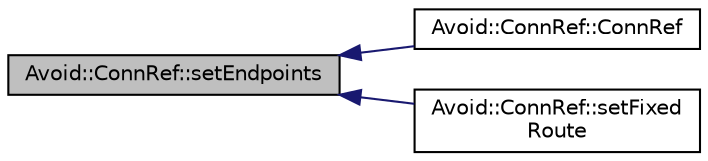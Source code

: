 digraph "Avoid::ConnRef::setEndpoints"
{
  edge [fontname="Helvetica",fontsize="10",labelfontname="Helvetica",labelfontsize="10"];
  node [fontname="Helvetica",fontsize="10",shape=record];
  rankdir="LR";
  Node1 [label="Avoid::ConnRef::setEndpoints",height=0.2,width=0.4,color="black", fillcolor="grey75", style="filled", fontcolor="black"];
  Node1 -> Node2 [dir="back",color="midnightblue",fontsize="10",style="solid",fontname="Helvetica"];
  Node2 [label="Avoid::ConnRef::ConnRef",height=0.2,width=0.4,color="black", fillcolor="white", style="filled",URL="$classAvoid_1_1ConnRef.html#aa469b1767d12e1fa4971004225a0abcd",tooltip="Constructs a connector with endpoints specified. "];
  Node1 -> Node3 [dir="back",color="midnightblue",fontsize="10",style="solid",fontname="Helvetica"];
  Node3 [label="Avoid::ConnRef::setFixed\lRoute",height=0.2,width=0.4,color="black", fillcolor="white", style="filled",URL="$classAvoid_1_1ConnRef.html#a392eeffe4cdd76267b0d1bb654562382",tooltip="Sets a fixed user-specified route for this connector. "];
}
